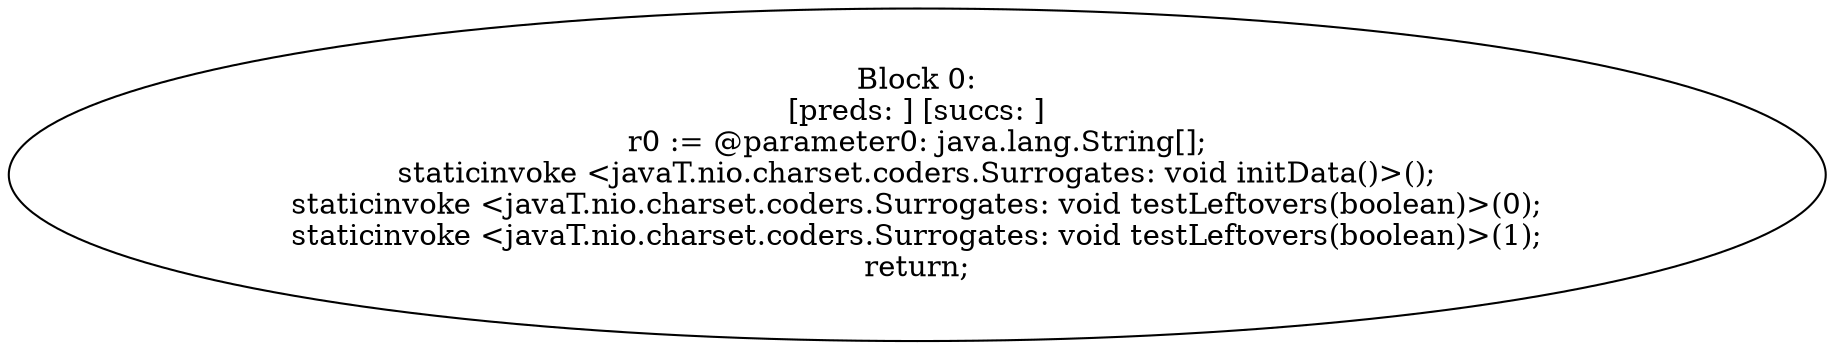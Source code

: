 digraph "unitGraph" {
    "Block 0:
[preds: ] [succs: ]
r0 := @parameter0: java.lang.String[];
staticinvoke <javaT.nio.charset.coders.Surrogates: void initData()>();
staticinvoke <javaT.nio.charset.coders.Surrogates: void testLeftovers(boolean)>(0);
staticinvoke <javaT.nio.charset.coders.Surrogates: void testLeftovers(boolean)>(1);
return;
"
}
